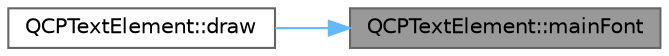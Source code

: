 digraph "QCPTextElement::mainFont"
{
 // LATEX_PDF_SIZE
  bgcolor="transparent";
  edge [fontname=Helvetica,fontsize=10,labelfontname=Helvetica,labelfontsize=10];
  node [fontname=Helvetica,fontsize=10,shape=box,height=0.2,width=0.4];
  rankdir="RL";
  Node1 [label="QCPTextElement::mainFont",height=0.2,width=0.4,color="gray40", fillcolor="grey60", style="filled", fontcolor="black",tooltip=" "];
  Node1 -> Node2 [dir="back",color="steelblue1",style="solid"];
  Node2 [label="QCPTextElement::draw",height=0.2,width=0.4,color="grey40", fillcolor="white", style="filled",URL="$class_q_c_p_text_element.html#ad1dae61ea77ae74841f3c2fb765fc88e",tooltip=" "];
}
